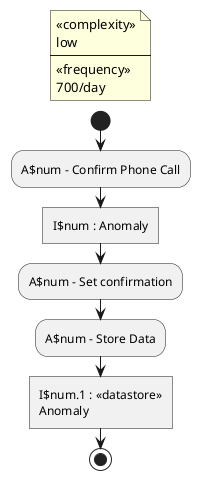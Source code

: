 @startuml confirm_phone_call

!$num = 1

floating note
<<complexity>>
low
----
<<frequency>>
700/day
end note


start
:A$num - Confirm Phone Call; <<acceptEvent>>
:I$num : Anomaly; <<task>>
!$num = $num + 1

:A$num - Set confirmation;
!$num = $num + 1

:A$num - Store Data;
:I$num.1 : <<datastore>>
Anomaly; <<task>>
stop
@enduml
